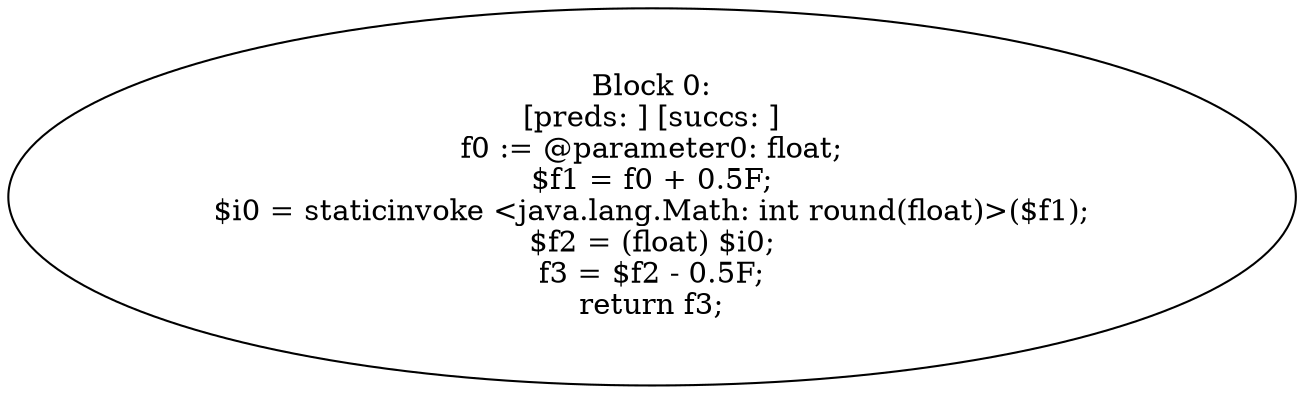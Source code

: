 digraph "unitGraph" {
    "Block 0:
[preds: ] [succs: ]
f0 := @parameter0: float;
$f1 = f0 + 0.5F;
$i0 = staticinvoke <java.lang.Math: int round(float)>($f1);
$f2 = (float) $i0;
f3 = $f2 - 0.5F;
return f3;
"
}
